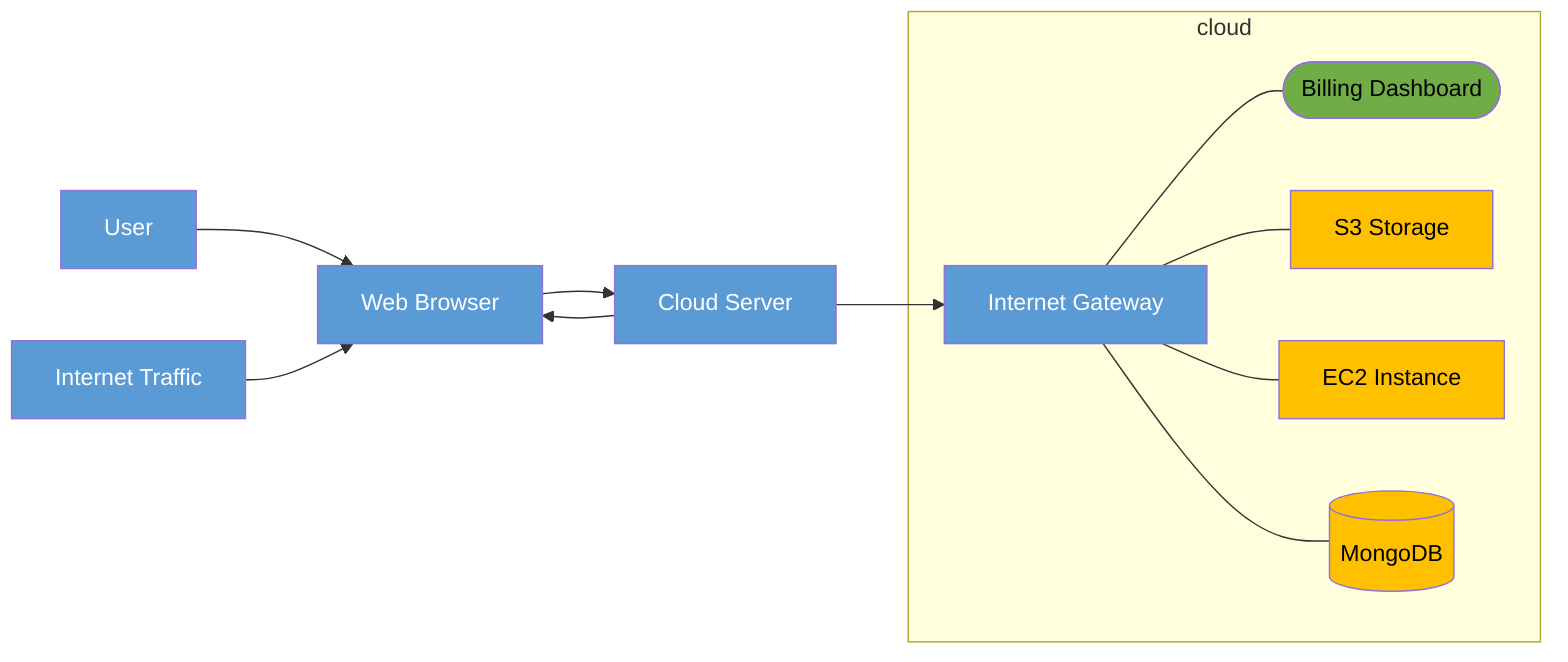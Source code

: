 flowchart LR
classDef external fill:#5b9bd5,color:#FFF
classDef data fill:#ffc000,color:#000
classDef processes fill:#70ad47,color:#000

User[User]:::external
Web[Web Browser]:::external
Internet[Internet Traffic]:::external
Cloud[Cloud Server]:::external
Gateway[Internet Gateway]:::external
Billing([Billing Dashboard]):::processes
S3[S3 Storage]:::data
EC2[EC2 Instance]:::data
RDS[(MongoDB)]:::data

    User-->Web
    Internet-->Web
    Web-->Cloud
    Cloud-->Web
    Cloud-->Gateway
    subgraph "cloud"
        Gateway---Billing & S3 & EC2 & RDS
    end
